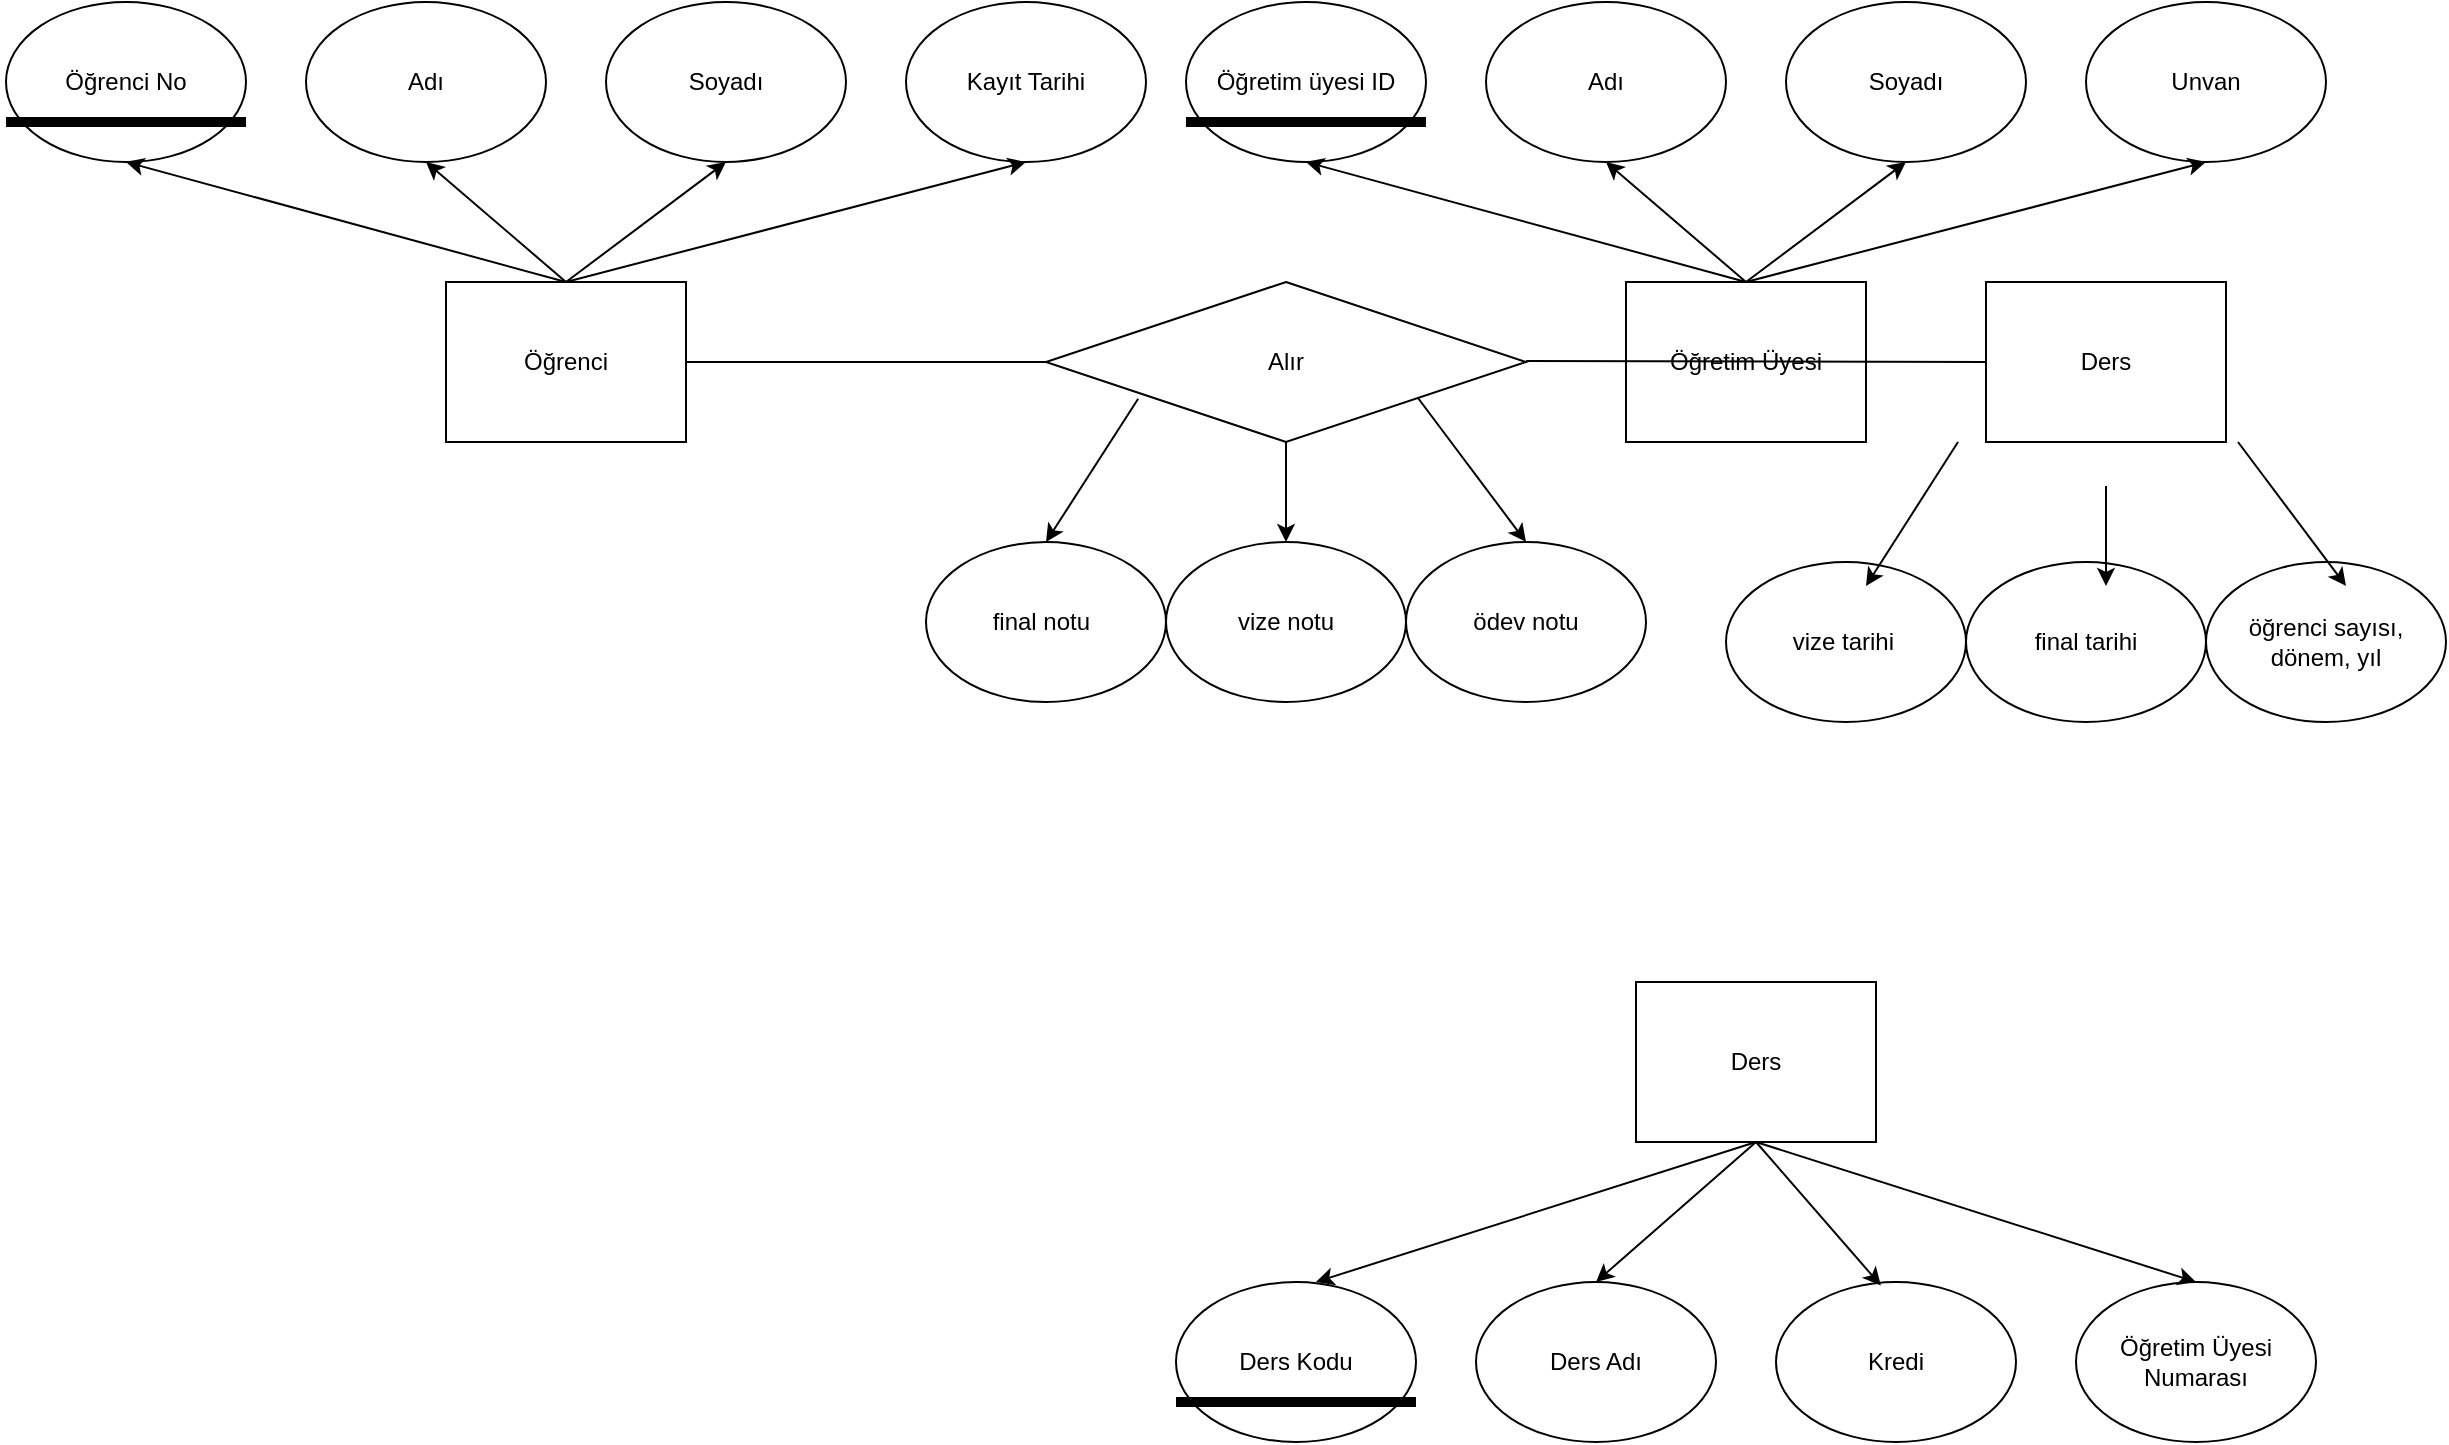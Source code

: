 <mxfile version="24.5.3" type="github">
  <diagram name="Page-1" id="5RWQs3kXL790tDM_O4KD">
    <mxGraphModel dx="-16498207" dy="-23957" grid="1" gridSize="10" guides="1" tooltips="1" connect="1" arrows="1" fold="1" page="1" pageScale="1" pageWidth="5000" pageHeight="5000" math="0" shadow="0">
      <root>
        <mxCell id="0" />
        <mxCell id="1" parent="0" />
        <mxCell id="q8dBn_YlhrmXgaq97wFI-1" value="Öğrenci" style="rounded=0;whiteSpace=wrap;html=1;" vertex="1" parent="1">
          <mxGeometry x="16500870" y="26180" width="120" height="80" as="geometry" />
        </mxCell>
        <mxCell id="q8dBn_YlhrmXgaq97wFI-2" value="Öğrenci No" style="ellipse;whiteSpace=wrap;html=1;" vertex="1" parent="1">
          <mxGeometry x="16500650" y="26040" width="120" height="80" as="geometry" />
        </mxCell>
        <mxCell id="q8dBn_YlhrmXgaq97wFI-3" value="Adı" style="ellipse;whiteSpace=wrap;html=1;" vertex="1" parent="1">
          <mxGeometry x="16500800" y="26040" width="120" height="80" as="geometry" />
        </mxCell>
        <mxCell id="q8dBn_YlhrmXgaq97wFI-4" value="Soyadı" style="ellipse;whiteSpace=wrap;html=1;" vertex="1" parent="1">
          <mxGeometry x="16500950" y="26040" width="120" height="80" as="geometry" />
        </mxCell>
        <mxCell id="q8dBn_YlhrmXgaq97wFI-5" value="Kayıt Tarihi" style="ellipse;whiteSpace=wrap;html=1;" vertex="1" parent="1">
          <mxGeometry x="16501100" y="26040" width="120" height="80" as="geometry" />
        </mxCell>
        <mxCell id="q8dBn_YlhrmXgaq97wFI-6" value="" style="endArrow=classic;html=1;rounded=0;entryX=0.5;entryY=1;entryDx=0;entryDy=0;" edge="1" parent="1" target="q8dBn_YlhrmXgaq97wFI-2">
          <mxGeometry width="50" height="50" relative="1" as="geometry">
            <mxPoint x="16500930" y="26180" as="sourcePoint" />
            <mxPoint x="16500980" y="26130" as="targetPoint" />
          </mxGeometry>
        </mxCell>
        <mxCell id="q8dBn_YlhrmXgaq97wFI-7" value="" style="endArrow=classic;html=1;rounded=0;entryX=0.5;entryY=1;entryDx=0;entryDy=0;" edge="1" parent="1" target="q8dBn_YlhrmXgaq97wFI-3">
          <mxGeometry width="50" height="50" relative="1" as="geometry">
            <mxPoint x="16500930" y="26180" as="sourcePoint" />
            <mxPoint x="16500980" y="26130" as="targetPoint" />
          </mxGeometry>
        </mxCell>
        <mxCell id="q8dBn_YlhrmXgaq97wFI-8" value="" style="endArrow=classic;html=1;rounded=0;entryX=0.5;entryY=1;entryDx=0;entryDy=0;" edge="1" parent="1" target="q8dBn_YlhrmXgaq97wFI-4">
          <mxGeometry width="50" height="50" relative="1" as="geometry">
            <mxPoint x="16500930" y="26180" as="sourcePoint" />
            <mxPoint x="16500980" y="26130" as="targetPoint" />
          </mxGeometry>
        </mxCell>
        <mxCell id="q8dBn_YlhrmXgaq97wFI-9" value="" style="endArrow=classic;html=1;rounded=0;entryX=0.5;entryY=1;entryDx=0;entryDy=0;" edge="1" parent="1" target="q8dBn_YlhrmXgaq97wFI-5">
          <mxGeometry width="50" height="50" relative="1" as="geometry">
            <mxPoint x="16500930" y="26180" as="sourcePoint" />
            <mxPoint x="16500980" y="26130" as="targetPoint" />
          </mxGeometry>
        </mxCell>
        <mxCell id="q8dBn_YlhrmXgaq97wFI-20" value="" style="endArrow=none;html=1;rounded=0;strokeWidth=5;" edge="1" parent="1">
          <mxGeometry width="50" height="50" relative="1" as="geometry">
            <mxPoint x="16500650" y="26100" as="sourcePoint" />
            <mxPoint x="16500770" y="26100" as="targetPoint" />
          </mxGeometry>
        </mxCell>
        <mxCell id="q8dBn_YlhrmXgaq97wFI-48" value="Öğretim Üyesi" style="rounded=0;whiteSpace=wrap;html=1;" vertex="1" parent="1">
          <mxGeometry x="16501460" y="26180" width="120" height="80" as="geometry" />
        </mxCell>
        <mxCell id="q8dBn_YlhrmXgaq97wFI-32" value="Alır" style="rhombus;whiteSpace=wrap;html=1;" vertex="1" parent="1">
          <mxGeometry x="16501170" y="26180" width="240" height="80" as="geometry" />
        </mxCell>
        <mxCell id="q8dBn_YlhrmXgaq97wFI-49" value="Öğretim üyesi ID" style="ellipse;whiteSpace=wrap;html=1;" vertex="1" parent="1">
          <mxGeometry x="16501240" y="26040" width="120" height="80" as="geometry" />
        </mxCell>
        <mxCell id="q8dBn_YlhrmXgaq97wFI-33" value="Ders" style="rounded=0;whiteSpace=wrap;html=1;" vertex="1" parent="1">
          <mxGeometry x="16501640" y="26180" width="120" height="80" as="geometry" />
        </mxCell>
        <mxCell id="q8dBn_YlhrmXgaq97wFI-50" value="Adı" style="ellipse;whiteSpace=wrap;html=1;" vertex="1" parent="1">
          <mxGeometry x="16501390" y="26040" width="120" height="80" as="geometry" />
        </mxCell>
        <mxCell id="q8dBn_YlhrmXgaq97wFI-34" value="" style="endArrow=classic;html=1;rounded=0;" edge="1" parent="1">
          <mxGeometry width="50" height="50" relative="1" as="geometry">
            <mxPoint x="16501290" y="26260" as="sourcePoint" />
            <mxPoint x="16501290" y="26310" as="targetPoint" />
            <Array as="points" />
          </mxGeometry>
        </mxCell>
        <mxCell id="q8dBn_YlhrmXgaq97wFI-51" value="Soyadı" style="ellipse;whiteSpace=wrap;html=1;" vertex="1" parent="1">
          <mxGeometry x="16501540" y="26040" width="120" height="80" as="geometry" />
        </mxCell>
        <mxCell id="q8dBn_YlhrmXgaq97wFI-35" value="vize notu" style="ellipse;whiteSpace=wrap;html=1;" vertex="1" parent="1">
          <mxGeometry x="16501230" y="26310" width="120" height="80" as="geometry" />
        </mxCell>
        <mxCell id="q8dBn_YlhrmXgaq97wFI-52" value="Unvan" style="ellipse;whiteSpace=wrap;html=1;" vertex="1" parent="1">
          <mxGeometry x="16501690" y="26040" width="120" height="80" as="geometry" />
        </mxCell>
        <mxCell id="q8dBn_YlhrmXgaq97wFI-36" value="ödev notu" style="ellipse;whiteSpace=wrap;html=1;" vertex="1" parent="1">
          <mxGeometry x="16501350" y="26310" width="120" height="80" as="geometry" />
        </mxCell>
        <mxCell id="q8dBn_YlhrmXgaq97wFI-53" value="" style="endArrow=classic;html=1;rounded=0;entryX=0.5;entryY=1;entryDx=0;entryDy=0;" edge="1" parent="1" target="q8dBn_YlhrmXgaq97wFI-49">
          <mxGeometry width="50" height="50" relative="1" as="geometry">
            <mxPoint x="16501520" y="26180" as="sourcePoint" />
            <mxPoint x="16501570" y="26130" as="targetPoint" />
          </mxGeometry>
        </mxCell>
        <mxCell id="q8dBn_YlhrmXgaq97wFI-37" value="final notu&lt;span style=&quot;white-space: pre;&quot;&gt;&#x9;&lt;/span&gt;" style="ellipse;whiteSpace=wrap;html=1;" vertex="1" parent="1">
          <mxGeometry x="16501110" y="26310" width="120" height="80" as="geometry" />
        </mxCell>
        <mxCell id="q8dBn_YlhrmXgaq97wFI-54" value="" style="endArrow=classic;html=1;rounded=0;entryX=0.5;entryY=1;entryDx=0;entryDy=0;" edge="1" parent="1" target="q8dBn_YlhrmXgaq97wFI-50">
          <mxGeometry width="50" height="50" relative="1" as="geometry">
            <mxPoint x="16501520" y="26180" as="sourcePoint" />
            <mxPoint x="16501570" y="26130" as="targetPoint" />
          </mxGeometry>
        </mxCell>
        <mxCell id="q8dBn_YlhrmXgaq97wFI-38" value="" style="endArrow=classic;html=1;rounded=0;exitX=0.192;exitY=0.73;exitDx=0;exitDy=0;exitPerimeter=0;entryX=0.5;entryY=0;entryDx=0;entryDy=0;" edge="1" parent="1" source="q8dBn_YlhrmXgaq97wFI-32" target="q8dBn_YlhrmXgaq97wFI-37">
          <mxGeometry width="50" height="50" relative="1" as="geometry">
            <mxPoint x="16501230" y="26170" as="sourcePoint" />
            <mxPoint x="16501280" y="26120" as="targetPoint" />
          </mxGeometry>
        </mxCell>
        <mxCell id="q8dBn_YlhrmXgaq97wFI-55" value="" style="endArrow=classic;html=1;rounded=0;entryX=0.5;entryY=1;entryDx=0;entryDy=0;" edge="1" parent="1" target="q8dBn_YlhrmXgaq97wFI-51">
          <mxGeometry width="50" height="50" relative="1" as="geometry">
            <mxPoint x="16501520" y="26180" as="sourcePoint" />
            <mxPoint x="16501570" y="26130" as="targetPoint" />
          </mxGeometry>
        </mxCell>
        <mxCell id="q8dBn_YlhrmXgaq97wFI-39" value="" style="endArrow=classic;html=1;rounded=0;exitX=0.192;exitY=0.73;exitDx=0;exitDy=0;exitPerimeter=0;entryX=0.5;entryY=0;entryDx=0;entryDy=0;" edge="1" parent="1" target="q8dBn_YlhrmXgaq97wFI-36">
          <mxGeometry width="50" height="50" relative="1" as="geometry">
            <mxPoint x="16501356" y="26238" as="sourcePoint" />
            <mxPoint x="16501310" y="26310" as="targetPoint" />
          </mxGeometry>
        </mxCell>
        <mxCell id="q8dBn_YlhrmXgaq97wFI-56" value="" style="endArrow=classic;html=1;rounded=0;entryX=0.5;entryY=1;entryDx=0;entryDy=0;" edge="1" parent="1" target="q8dBn_YlhrmXgaq97wFI-52">
          <mxGeometry width="50" height="50" relative="1" as="geometry">
            <mxPoint x="16501520" y="26180" as="sourcePoint" />
            <mxPoint x="16501570" y="26130" as="targetPoint" />
          </mxGeometry>
        </mxCell>
        <mxCell id="q8dBn_YlhrmXgaq97wFI-40" value="final tarihi" style="ellipse;whiteSpace=wrap;html=1;" vertex="1" parent="1">
          <mxGeometry x="16501630" y="26320" width="120" height="80" as="geometry" />
        </mxCell>
        <mxCell id="q8dBn_YlhrmXgaq97wFI-57" value="" style="endArrow=none;html=1;rounded=0;strokeWidth=5;" edge="1" parent="1">
          <mxGeometry width="50" height="50" relative="1" as="geometry">
            <mxPoint x="16501240" y="26100" as="sourcePoint" />
            <mxPoint x="16501360" y="26100" as="targetPoint" />
          </mxGeometry>
        </mxCell>
        <mxCell id="q8dBn_YlhrmXgaq97wFI-41" value="öğrenci sayısı, dönem, yıl" style="ellipse;whiteSpace=wrap;html=1;" vertex="1" parent="1">
          <mxGeometry x="16501750" y="26320" width="120" height="80" as="geometry" />
        </mxCell>
        <mxCell id="q8dBn_YlhrmXgaq97wFI-58" value="Ders" style="rounded=0;whiteSpace=wrap;html=1;" vertex="1" parent="1">
          <mxGeometry x="16501465" y="26530" width="120" height="80" as="geometry" />
        </mxCell>
        <mxCell id="q8dBn_YlhrmXgaq97wFI-42" value="vize tarihi&lt;span style=&quot;white-space: pre;&quot;&gt;&#x9;&lt;/span&gt;" style="ellipse;whiteSpace=wrap;html=1;" vertex="1" parent="1">
          <mxGeometry x="16501510" y="26320" width="120" height="80" as="geometry" />
        </mxCell>
        <mxCell id="q8dBn_YlhrmXgaq97wFI-59" value="" style="endArrow=classic;html=1;rounded=0;exitX=0.5;exitY=1;exitDx=0;exitDy=0;" edge="1" parent="1" source="q8dBn_YlhrmXgaq97wFI-58">
          <mxGeometry width="50" height="50" relative="1" as="geometry">
            <mxPoint x="16501435" y="26720" as="sourcePoint" />
            <mxPoint x="16501305" y="26680" as="targetPoint" />
          </mxGeometry>
        </mxCell>
        <mxCell id="q8dBn_YlhrmXgaq97wFI-43" value="" style="endArrow=none;html=1;rounded=0;exitX=1;exitY=0.5;exitDx=0;exitDy=0;entryX=0;entryY=0.5;entryDx=0;entryDy=0;" edge="1" parent="1" source="q8dBn_YlhrmXgaq97wFI-1" target="q8dBn_YlhrmXgaq97wFI-32">
          <mxGeometry width="50" height="50" relative="1" as="geometry">
            <mxPoint x="16501360" y="26170" as="sourcePoint" />
            <mxPoint x="16501410" y="26120" as="targetPoint" />
          </mxGeometry>
        </mxCell>
        <mxCell id="q8dBn_YlhrmXgaq97wFI-60" value="Ders Kodu" style="ellipse;whiteSpace=wrap;html=1;" vertex="1" parent="1">
          <mxGeometry x="16501235" y="26680" width="120" height="80" as="geometry" />
        </mxCell>
        <mxCell id="q8dBn_YlhrmXgaq97wFI-44" value="" style="endArrow=none;html=1;rounded=0;exitX=1;exitY=0.5;exitDx=0;exitDy=0;entryX=0;entryY=0.5;entryDx=0;entryDy=0;" edge="1" parent="1" target="q8dBn_YlhrmXgaq97wFI-33">
          <mxGeometry width="50" height="50" relative="1" as="geometry">
            <mxPoint x="16501410" y="26219.55" as="sourcePoint" />
            <mxPoint x="16501590" y="26219.55" as="targetPoint" />
          </mxGeometry>
        </mxCell>
        <mxCell id="q8dBn_YlhrmXgaq97wFI-61" value="Ders Adı" style="ellipse;whiteSpace=wrap;html=1;" vertex="1" parent="1">
          <mxGeometry x="16501385" y="26680" width="120" height="80" as="geometry" />
        </mxCell>
        <mxCell id="q8dBn_YlhrmXgaq97wFI-45" value="" style="endArrow=classic;html=1;rounded=0;" edge="1" parent="1">
          <mxGeometry width="50" height="50" relative="1" as="geometry">
            <mxPoint x="16501700" y="26282" as="sourcePoint" />
            <mxPoint x="16501700" y="26332" as="targetPoint" />
            <Array as="points" />
          </mxGeometry>
        </mxCell>
        <mxCell id="q8dBn_YlhrmXgaq97wFI-62" value="Kredi" style="ellipse;whiteSpace=wrap;html=1;" vertex="1" parent="1">
          <mxGeometry x="16501535" y="26680" width="120" height="80" as="geometry" />
        </mxCell>
        <mxCell id="q8dBn_YlhrmXgaq97wFI-46" value="" style="endArrow=classic;html=1;rounded=0;exitX=0.192;exitY=0.73;exitDx=0;exitDy=0;exitPerimeter=0;entryX=0.5;entryY=0;entryDx=0;entryDy=0;" edge="1" parent="1">
          <mxGeometry width="50" height="50" relative="1" as="geometry">
            <mxPoint x="16501626" y="26260" as="sourcePoint" />
            <mxPoint x="16501580" y="26332" as="targetPoint" />
          </mxGeometry>
        </mxCell>
        <mxCell id="q8dBn_YlhrmXgaq97wFI-63" value="Öğretim Üyesi Numarası" style="ellipse;whiteSpace=wrap;html=1;" vertex="1" parent="1">
          <mxGeometry x="16501685" y="26680" width="120" height="80" as="geometry" />
        </mxCell>
        <mxCell id="q8dBn_YlhrmXgaq97wFI-47" value="" style="endArrow=classic;html=1;rounded=0;exitX=0.192;exitY=0.73;exitDx=0;exitDy=0;exitPerimeter=0;entryX=0.5;entryY=0;entryDx=0;entryDy=0;" edge="1" parent="1">
          <mxGeometry width="50" height="50" relative="1" as="geometry">
            <mxPoint x="16501766" y="26260" as="sourcePoint" />
            <mxPoint x="16501820" y="26332" as="targetPoint" />
          </mxGeometry>
        </mxCell>
        <mxCell id="q8dBn_YlhrmXgaq97wFI-64" value="" style="endArrow=none;html=1;rounded=0;strokeWidth=5;" edge="1" parent="1">
          <mxGeometry width="50" height="50" relative="1" as="geometry">
            <mxPoint x="16501235" y="26740" as="sourcePoint" />
            <mxPoint x="16501355" y="26740" as="targetPoint" />
          </mxGeometry>
        </mxCell>
        <mxCell id="q8dBn_YlhrmXgaq97wFI-65" value="" style="endArrow=classic;html=1;rounded=0;entryX=0.5;entryY=0;entryDx=0;entryDy=0;exitX=0.5;exitY=1;exitDx=0;exitDy=0;" edge="1" parent="1" source="q8dBn_YlhrmXgaq97wFI-58" target="q8dBn_YlhrmXgaq97wFI-61">
          <mxGeometry width="50" height="50" relative="1" as="geometry">
            <mxPoint x="16501425" y="26500" as="sourcePoint" />
            <mxPoint x="16501475" y="26450" as="targetPoint" />
          </mxGeometry>
        </mxCell>
        <mxCell id="q8dBn_YlhrmXgaq97wFI-66" value="" style="endArrow=classic;html=1;rounded=0;entryX=0.437;entryY=0.022;entryDx=0;entryDy=0;entryPerimeter=0;" edge="1" parent="1" target="q8dBn_YlhrmXgaq97wFI-62">
          <mxGeometry width="50" height="50" relative="1" as="geometry">
            <mxPoint x="16501525" y="26610" as="sourcePoint" />
            <mxPoint x="16501575" y="26560" as="targetPoint" />
          </mxGeometry>
        </mxCell>
        <mxCell id="q8dBn_YlhrmXgaq97wFI-67" value="" style="endArrow=classic;html=1;rounded=0;entryX=0.5;entryY=0;entryDx=0;entryDy=0;" edge="1" parent="1" target="q8dBn_YlhrmXgaq97wFI-63">
          <mxGeometry width="50" height="50" relative="1" as="geometry">
            <mxPoint x="16501525" y="26610" as="sourcePoint" />
            <mxPoint x="16501575" y="26560" as="targetPoint" />
          </mxGeometry>
        </mxCell>
      </root>
    </mxGraphModel>
  </diagram>
</mxfile>
